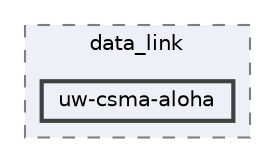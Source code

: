 digraph "uw-csma-aloha"
{
 // LATEX_PDF_SIZE
  bgcolor="transparent";
  edge [fontname=Helvetica,fontsize=10,labelfontname=Helvetica,labelfontsize=10];
  node [fontname=Helvetica,fontsize=10,shape=box,height=0.2,width=0.4];
  compound=true
  subgraph clusterdir_f7bea17b332b01568654fe6fe9b8c8b6 {
    graph [ bgcolor="#edf0f7", pencolor="grey50", label="data_link", fontname=Helvetica,fontsize=10 style="filled,dashed", URL="dir_f7bea17b332b01568654fe6fe9b8c8b6.html",tooltip=""]
  dir_0387c3856ec12c85c324d0f04f79c346 [label="uw-csma-aloha", fillcolor="#edf0f7", color="grey25", style="filled,bold", URL="dir_0387c3856ec12c85c324d0f04f79c346.html",tooltip=""];
  }
}
